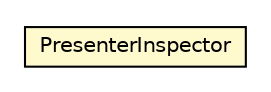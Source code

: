 #!/usr/local/bin/dot
#
# Class diagram 
# Generated by UMLGraph version R5_6-24-gf6e263 (http://www.umlgraph.org/)
#

digraph G {
	edge [fontname="Helvetica",fontsize=10,labelfontname="Helvetica",labelfontsize=10];
	node [fontname="Helvetica",fontsize=10,shape=plaintext];
	nodesep=0.25;
	ranksep=0.5;
	rankdir=LR;
	// com.gwtplatform.mvp.rebind.PresenterInspector
	c294610 [label=<<table title="com.gwtplatform.mvp.rebind.PresenterInspector" border="0" cellborder="1" cellspacing="0" cellpadding="2" port="p" bgcolor="lemonChiffon" href="./PresenterInspector.html">
		<tr><td><table border="0" cellspacing="0" cellpadding="1">
<tr><td align="center" balign="center"> PresenterInspector </td></tr>
		</table></td></tr>
		</table>>, URL="./PresenterInspector.html", fontname="Helvetica", fontcolor="black", fontsize=10.0];
}

